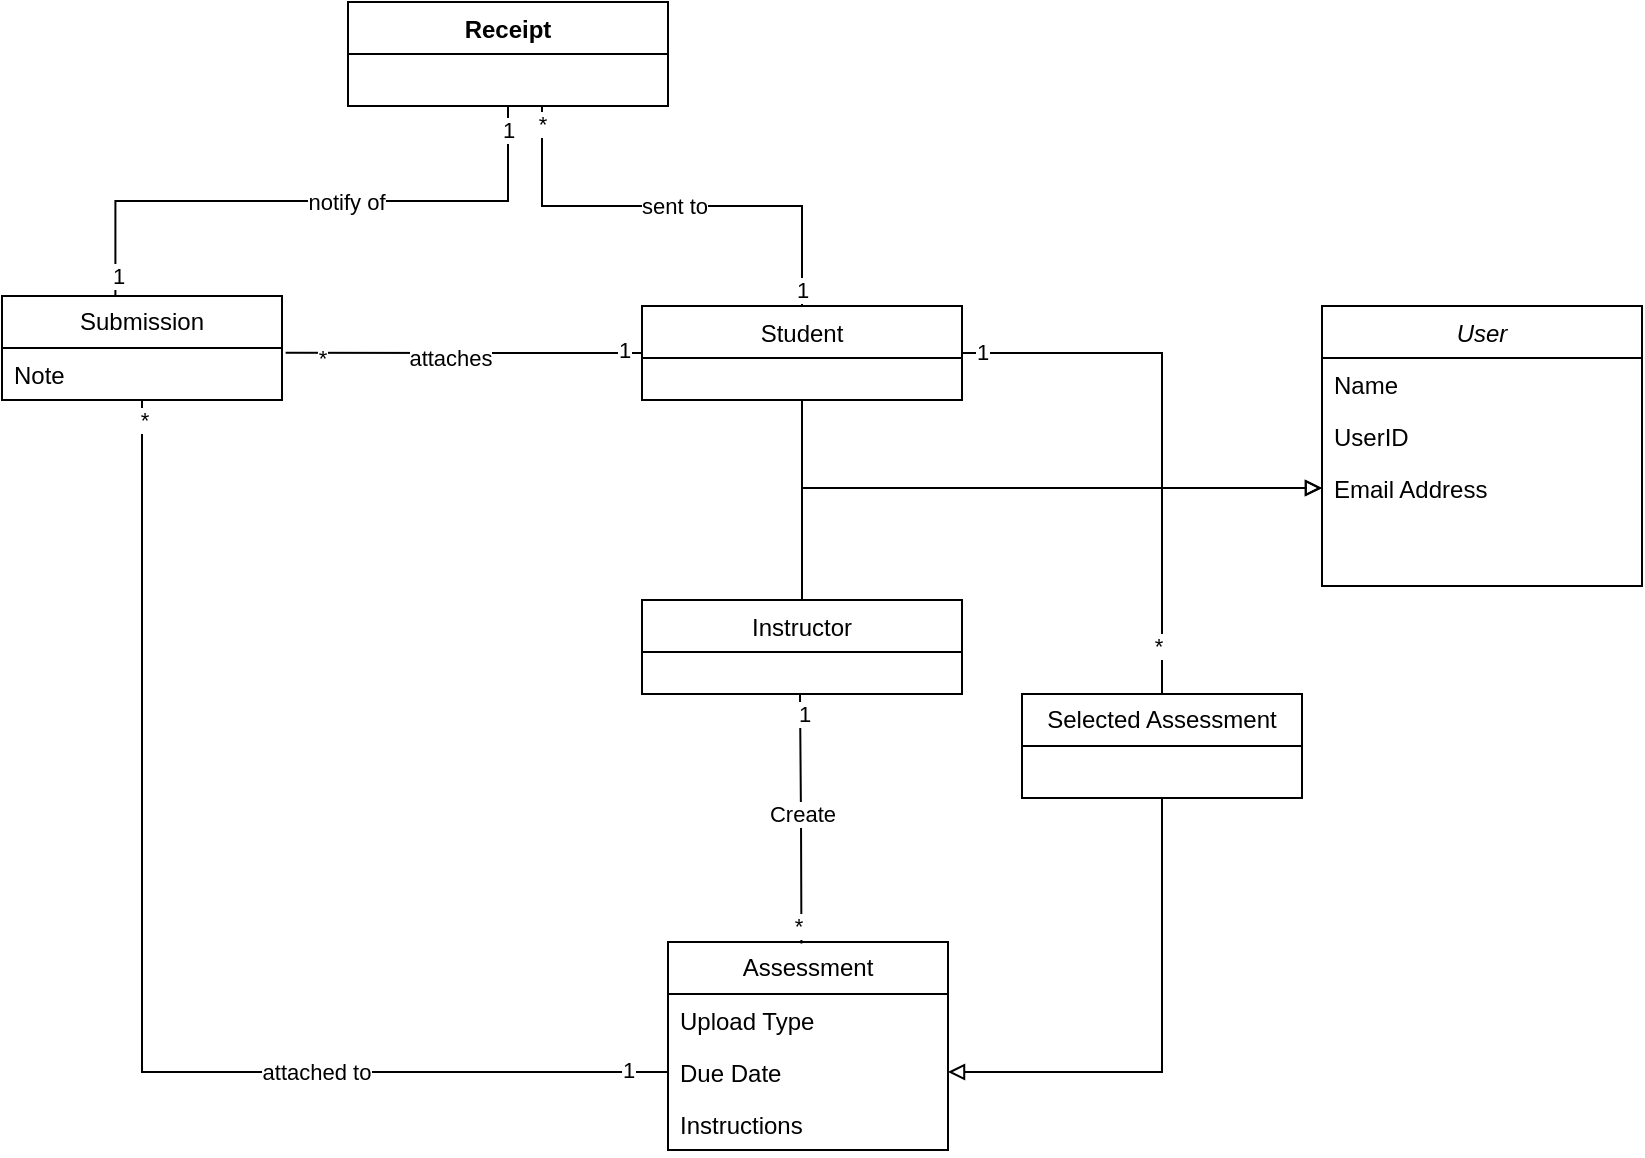<mxfile version="26.1.1">
  <diagram id="C5RBs43oDa-KdzZeNtuy" name="Page-1">
    <mxGraphModel dx="1731" dy="1768" grid="1" gridSize="10" guides="1" tooltips="1" connect="1" arrows="1" fold="1" page="1" pageScale="1" pageWidth="827" pageHeight="1169" math="0" shadow="0">
      <root>
        <mxCell id="WIyWlLk6GJQsqaUBKTNV-0" />
        <mxCell id="WIyWlLk6GJQsqaUBKTNV-1" parent="WIyWlLk6GJQsqaUBKTNV-0" />
        <mxCell id="zkfFHV4jXpPFQw0GAbJ--0" value="User" style="swimlane;fontStyle=2;align=center;verticalAlign=top;childLayout=stackLayout;horizontal=1;startSize=26;horizontalStack=0;resizeParent=1;resizeLast=0;collapsible=1;marginBottom=0;rounded=0;shadow=0;strokeWidth=1;" parent="WIyWlLk6GJQsqaUBKTNV-1" vertex="1">
          <mxGeometry x="220" y="112" width="160" height="140" as="geometry">
            <mxRectangle x="230" y="140" width="160" height="26" as="alternateBounds" />
          </mxGeometry>
        </mxCell>
        <mxCell id="zkfFHV4jXpPFQw0GAbJ--1" value="Name" style="text;align=left;verticalAlign=top;spacingLeft=4;spacingRight=4;overflow=hidden;rotatable=0;points=[[0,0.5],[1,0.5]];portConstraint=eastwest;" parent="zkfFHV4jXpPFQw0GAbJ--0" vertex="1">
          <mxGeometry y="26" width="160" height="26" as="geometry" />
        </mxCell>
        <mxCell id="zkfFHV4jXpPFQw0GAbJ--2" value="UserID" style="text;align=left;verticalAlign=top;spacingLeft=4;spacingRight=4;overflow=hidden;rotatable=0;points=[[0,0.5],[1,0.5]];portConstraint=eastwest;rounded=0;shadow=0;html=0;" parent="zkfFHV4jXpPFQw0GAbJ--0" vertex="1">
          <mxGeometry y="52" width="160" height="26" as="geometry" />
        </mxCell>
        <mxCell id="zkfFHV4jXpPFQw0GAbJ--3" value="Email Address" style="text;align=left;verticalAlign=top;spacingLeft=4;spacingRight=4;overflow=hidden;rotatable=0;points=[[0,0.5],[1,0.5]];portConstraint=eastwest;rounded=0;shadow=0;html=0;" parent="zkfFHV4jXpPFQw0GAbJ--0" vertex="1">
          <mxGeometry y="78" width="160" height="26" as="geometry" />
        </mxCell>
        <mxCell id="quXsvfCM2vCarQoenPKJ-18" style="edgeStyle=orthogonalEdgeStyle;rounded=0;orthogonalLoop=1;jettySize=auto;html=1;exitX=0.5;exitY=1;exitDx=0;exitDy=0;entryX=0;entryY=0.5;entryDx=0;entryDy=0;endArrow=block;endFill=0;" edge="1" parent="WIyWlLk6GJQsqaUBKTNV-1" source="quXsvfCM2vCarQoenPKJ-1" target="zkfFHV4jXpPFQw0GAbJ--3">
          <mxGeometry relative="1" as="geometry" />
        </mxCell>
        <mxCell id="quXsvfCM2vCarQoenPKJ-70" style="edgeStyle=orthogonalEdgeStyle;rounded=0;orthogonalLoop=1;jettySize=auto;html=1;exitX=1;exitY=0.5;exitDx=0;exitDy=0;endArrow=none;startFill=0;" edge="1" parent="WIyWlLk6GJQsqaUBKTNV-1" source="quXsvfCM2vCarQoenPKJ-1" target="quXsvfCM2vCarQoenPKJ-66">
          <mxGeometry relative="1" as="geometry" />
        </mxCell>
        <mxCell id="quXsvfCM2vCarQoenPKJ-71" value="1" style="edgeLabel;html=1;align=center;verticalAlign=middle;resizable=0;points=[];" vertex="1" connectable="0" parent="quXsvfCM2vCarQoenPKJ-70">
          <mxGeometry x="-0.931" y="1" relative="1" as="geometry">
            <mxPoint as="offset" />
          </mxGeometry>
        </mxCell>
        <mxCell id="quXsvfCM2vCarQoenPKJ-72" value="*" style="edgeLabel;html=1;align=center;verticalAlign=middle;resizable=0;points=[];" vertex="1" connectable="0" parent="quXsvfCM2vCarQoenPKJ-70">
          <mxGeometry x="0.819" y="-2" relative="1" as="geometry">
            <mxPoint as="offset" />
          </mxGeometry>
        </mxCell>
        <mxCell id="quXsvfCM2vCarQoenPKJ-1" value="Student" style="swimlane;fontStyle=0;align=center;verticalAlign=top;childLayout=stackLayout;horizontal=1;startSize=26;horizontalStack=0;resizeParent=1;resizeLast=0;collapsible=1;marginBottom=0;rounded=0;shadow=0;strokeWidth=1;" vertex="1" parent="WIyWlLk6GJQsqaUBKTNV-1">
          <mxGeometry x="-120" y="112" width="160" height="47" as="geometry">
            <mxRectangle x="550" y="140" width="160" height="26" as="alternateBounds" />
          </mxGeometry>
        </mxCell>
        <mxCell id="quXsvfCM2vCarQoenPKJ-20" style="edgeStyle=orthogonalEdgeStyle;rounded=0;orthogonalLoop=1;jettySize=auto;html=1;exitX=0.5;exitY=0;exitDx=0;exitDy=0;entryX=0;entryY=0.5;entryDx=0;entryDy=0;endArrow=block;endFill=0;" edge="1" parent="WIyWlLk6GJQsqaUBKTNV-1" source="quXsvfCM2vCarQoenPKJ-19" target="zkfFHV4jXpPFQw0GAbJ--3">
          <mxGeometry relative="1" as="geometry" />
        </mxCell>
        <mxCell id="quXsvfCM2vCarQoenPKJ-19" value="Instructor" style="swimlane;fontStyle=0;align=center;verticalAlign=top;childLayout=stackLayout;horizontal=1;startSize=26;horizontalStack=0;resizeParent=1;resizeLast=0;collapsible=1;marginBottom=0;rounded=0;shadow=0;strokeWidth=1;" vertex="1" parent="WIyWlLk6GJQsqaUBKTNV-1">
          <mxGeometry x="-120" y="259" width="160" height="47" as="geometry">
            <mxRectangle x="550" y="140" width="160" height="26" as="alternateBounds" />
          </mxGeometry>
        </mxCell>
        <mxCell id="quXsvfCM2vCarQoenPKJ-21" value="Assessment" style="swimlane;fontStyle=0;childLayout=stackLayout;horizontal=1;startSize=26;fillColor=none;horizontalStack=0;resizeParent=1;resizeParentMax=0;resizeLast=0;collapsible=1;marginBottom=0;whiteSpace=wrap;html=1;" vertex="1" parent="WIyWlLk6GJQsqaUBKTNV-1">
          <mxGeometry x="-107" y="430" width="140" height="104" as="geometry" />
        </mxCell>
        <mxCell id="quXsvfCM2vCarQoenPKJ-23" value="Upload Type" style="text;strokeColor=none;fillColor=none;align=left;verticalAlign=top;spacingLeft=4;spacingRight=4;overflow=hidden;rotatable=0;points=[[0,0.5],[1,0.5]];portConstraint=eastwest;whiteSpace=wrap;html=1;" vertex="1" parent="quXsvfCM2vCarQoenPKJ-21">
          <mxGeometry y="26" width="140" height="26" as="geometry" />
        </mxCell>
        <mxCell id="quXsvfCM2vCarQoenPKJ-24" value="Due Date" style="text;strokeColor=none;fillColor=none;align=left;verticalAlign=top;spacingLeft=4;spacingRight=4;overflow=hidden;rotatable=0;points=[[0,0.5],[1,0.5]];portConstraint=eastwest;whiteSpace=wrap;html=1;" vertex="1" parent="quXsvfCM2vCarQoenPKJ-21">
          <mxGeometry y="52" width="140" height="26" as="geometry" />
        </mxCell>
        <mxCell id="quXsvfCM2vCarQoenPKJ-30" value="Instructions" style="text;strokeColor=none;fillColor=none;align=left;verticalAlign=top;spacingLeft=4;spacingRight=4;overflow=hidden;rotatable=0;points=[[0,0.5],[1,0.5]];portConstraint=eastwest;whiteSpace=wrap;html=1;" vertex="1" parent="quXsvfCM2vCarQoenPKJ-21">
          <mxGeometry y="78" width="140" height="26" as="geometry" />
        </mxCell>
        <mxCell id="quXsvfCM2vCarQoenPKJ-33" style="edgeStyle=orthogonalEdgeStyle;rounded=0;orthogonalLoop=1;jettySize=auto;html=1;exitX=0.5;exitY=1;exitDx=0;exitDy=0;entryX=0.648;entryY=0.007;entryDx=0;entryDy=0;entryPerimeter=0;endArrow=none;startFill=0;" edge="1" parent="WIyWlLk6GJQsqaUBKTNV-1">
          <mxGeometry relative="1" as="geometry">
            <mxPoint x="-41.0" y="306.0" as="sourcePoint" />
            <mxPoint x="-40.28" y="430.728" as="targetPoint" />
          </mxGeometry>
        </mxCell>
        <mxCell id="quXsvfCM2vCarQoenPKJ-34" value="1" style="edgeLabel;html=1;align=center;verticalAlign=middle;resizable=0;points=[];" vertex="1" connectable="0" parent="quXsvfCM2vCarQoenPKJ-33">
          <mxGeometry x="-0.844" y="2" relative="1" as="geometry">
            <mxPoint as="offset" />
          </mxGeometry>
        </mxCell>
        <mxCell id="quXsvfCM2vCarQoenPKJ-35" value="*" style="edgeLabel;html=1;align=center;verticalAlign=middle;resizable=0;points=[];" vertex="1" connectable="0" parent="quXsvfCM2vCarQoenPKJ-33">
          <mxGeometry x="0.851" y="-2" relative="1" as="geometry">
            <mxPoint as="offset" />
          </mxGeometry>
        </mxCell>
        <mxCell id="quXsvfCM2vCarQoenPKJ-36" value="Create" style="edgeLabel;html=1;align=center;verticalAlign=middle;resizable=0;points=[];" vertex="1" connectable="0" parent="quXsvfCM2vCarQoenPKJ-33">
          <mxGeometry x="-0.051" relative="1" as="geometry">
            <mxPoint as="offset" />
          </mxGeometry>
        </mxCell>
        <mxCell id="quXsvfCM2vCarQoenPKJ-45" style="edgeStyle=orthogonalEdgeStyle;rounded=0;orthogonalLoop=1;jettySize=auto;html=1;exitX=0.5;exitY=1;exitDx=0;exitDy=0;entryX=0;entryY=0.5;entryDx=0;entryDy=0;endArrow=none;startFill=0;" edge="1" parent="WIyWlLk6GJQsqaUBKTNV-1" source="quXsvfCM2vCarQoenPKJ-37" target="quXsvfCM2vCarQoenPKJ-24">
          <mxGeometry relative="1" as="geometry" />
        </mxCell>
        <mxCell id="quXsvfCM2vCarQoenPKJ-46" value="*" style="edgeLabel;html=1;align=center;verticalAlign=middle;resizable=0;points=[];" vertex="1" connectable="0" parent="quXsvfCM2vCarQoenPKJ-45">
          <mxGeometry x="-0.966" y="1" relative="1" as="geometry">
            <mxPoint as="offset" />
          </mxGeometry>
        </mxCell>
        <mxCell id="quXsvfCM2vCarQoenPKJ-48" value="1" style="edgeLabel;html=1;align=center;verticalAlign=middle;resizable=0;points=[];" vertex="1" connectable="0" parent="quXsvfCM2vCarQoenPKJ-45">
          <mxGeometry x="0.931" y="1" relative="1" as="geometry">
            <mxPoint as="offset" />
          </mxGeometry>
        </mxCell>
        <mxCell id="quXsvfCM2vCarQoenPKJ-49" value="attached to" style="edgeLabel;html=1;align=center;verticalAlign=middle;resizable=0;points=[];" vertex="1" connectable="0" parent="quXsvfCM2vCarQoenPKJ-45">
          <mxGeometry x="0.411" relative="1" as="geometry">
            <mxPoint as="offset" />
          </mxGeometry>
        </mxCell>
        <mxCell id="quXsvfCM2vCarQoenPKJ-37" value="Submission " style="swimlane;fontStyle=0;childLayout=stackLayout;horizontal=1;startSize=26;fillColor=none;horizontalStack=0;resizeParent=1;resizeParentMax=0;resizeLast=0;collapsible=1;marginBottom=0;whiteSpace=wrap;html=1;" vertex="1" parent="WIyWlLk6GJQsqaUBKTNV-1">
          <mxGeometry x="-440" y="107" width="140" height="52" as="geometry" />
        </mxCell>
        <mxCell id="quXsvfCM2vCarQoenPKJ-38" value="Note" style="text;strokeColor=none;fillColor=none;align=left;verticalAlign=top;spacingLeft=4;spacingRight=4;overflow=hidden;rotatable=0;points=[[0,0.5],[1,0.5]];portConstraint=eastwest;whiteSpace=wrap;html=1;" vertex="1" parent="quXsvfCM2vCarQoenPKJ-37">
          <mxGeometry y="26" width="140" height="26" as="geometry" />
        </mxCell>
        <mxCell id="quXsvfCM2vCarQoenPKJ-41" style="edgeStyle=orthogonalEdgeStyle;rounded=0;orthogonalLoop=1;jettySize=auto;html=1;exitX=0;exitY=0.5;exitDx=0;exitDy=0;entryX=1.013;entryY=0.09;entryDx=0;entryDy=0;entryPerimeter=0;endArrow=none;startFill=0;" edge="1" parent="WIyWlLk6GJQsqaUBKTNV-1" source="quXsvfCM2vCarQoenPKJ-1" target="quXsvfCM2vCarQoenPKJ-38">
          <mxGeometry relative="1" as="geometry" />
        </mxCell>
        <mxCell id="quXsvfCM2vCarQoenPKJ-42" value="1" style="edgeLabel;html=1;align=center;verticalAlign=middle;resizable=0;points=[];" vertex="1" connectable="0" parent="quXsvfCM2vCarQoenPKJ-41">
          <mxGeometry x="-0.899" y="-2" relative="1" as="geometry">
            <mxPoint as="offset" />
          </mxGeometry>
        </mxCell>
        <mxCell id="quXsvfCM2vCarQoenPKJ-43" value="*" style="edgeLabel;html=1;align=center;verticalAlign=middle;resizable=0;points=[];" vertex="1" connectable="0" parent="quXsvfCM2vCarQoenPKJ-41">
          <mxGeometry x="0.81" y="2" relative="1" as="geometry">
            <mxPoint x="1" as="offset" />
          </mxGeometry>
        </mxCell>
        <mxCell id="quXsvfCM2vCarQoenPKJ-44" value="attaches" style="edgeLabel;html=1;align=center;verticalAlign=middle;resizable=0;points=[];" vertex="1" connectable="0" parent="quXsvfCM2vCarQoenPKJ-41">
          <mxGeometry x="0.081" y="2" relative="1" as="geometry">
            <mxPoint as="offset" />
          </mxGeometry>
        </mxCell>
        <mxCell id="quXsvfCM2vCarQoenPKJ-54" style="edgeStyle=orthogonalEdgeStyle;rounded=0;orthogonalLoop=1;jettySize=auto;html=1;exitX=0.5;exitY=1;exitDx=0;exitDy=0;entryX=0.5;entryY=0;entryDx=0;entryDy=0;endArrow=none;startFill=0;" edge="1" parent="WIyWlLk6GJQsqaUBKTNV-1" source="quXsvfCM2vCarQoenPKJ-50" target="quXsvfCM2vCarQoenPKJ-1">
          <mxGeometry relative="1" as="geometry">
            <Array as="points">
              <mxPoint x="-170" y="12" />
              <mxPoint x="-170" y="62" />
              <mxPoint x="-40" y="62" />
            </Array>
          </mxGeometry>
        </mxCell>
        <mxCell id="quXsvfCM2vCarQoenPKJ-55" value="sent to" style="edgeLabel;html=1;align=center;verticalAlign=middle;resizable=0;points=[];" vertex="1" connectable="0" parent="quXsvfCM2vCarQoenPKJ-54">
          <mxGeometry x="0.072" relative="1" as="geometry">
            <mxPoint as="offset" />
          </mxGeometry>
        </mxCell>
        <mxCell id="quXsvfCM2vCarQoenPKJ-56" value="1" style="edgeLabel;html=1;align=center;verticalAlign=middle;resizable=0;points=[];" vertex="1" connectable="0" parent="quXsvfCM2vCarQoenPKJ-54">
          <mxGeometry x="0.934" relative="1" as="geometry">
            <mxPoint as="offset" />
          </mxGeometry>
        </mxCell>
        <mxCell id="quXsvfCM2vCarQoenPKJ-58" value="*" style="edgeLabel;html=1;align=center;verticalAlign=middle;resizable=0;points=[];" vertex="1" connectable="0" parent="quXsvfCM2vCarQoenPKJ-54">
          <mxGeometry x="-0.791" relative="1" as="geometry">
            <mxPoint as="offset" />
          </mxGeometry>
        </mxCell>
        <mxCell id="quXsvfCM2vCarQoenPKJ-50" value="Receipt" style="swimlane;fontStyle=1;align=center;verticalAlign=top;childLayout=stackLayout;horizontal=1;startSize=26;horizontalStack=0;resizeParent=1;resizeParentMax=0;resizeLast=0;collapsible=1;marginBottom=0;whiteSpace=wrap;html=1;" vertex="1" parent="WIyWlLk6GJQsqaUBKTNV-1">
          <mxGeometry x="-267" y="-40" width="160" height="52" as="geometry" />
        </mxCell>
        <mxCell id="quXsvfCM2vCarQoenPKJ-59" style="edgeStyle=orthogonalEdgeStyle;rounded=0;orthogonalLoop=1;jettySize=auto;html=1;exitX=0.5;exitY=1;exitDx=0;exitDy=0;entryX=0.405;entryY=0.002;entryDx=0;entryDy=0;entryPerimeter=0;endArrow=none;startFill=0;" edge="1" parent="WIyWlLk6GJQsqaUBKTNV-1" source="quXsvfCM2vCarQoenPKJ-50" target="quXsvfCM2vCarQoenPKJ-37">
          <mxGeometry relative="1" as="geometry" />
        </mxCell>
        <mxCell id="quXsvfCM2vCarQoenPKJ-60" value="notify of" style="edgeLabel;html=1;align=center;verticalAlign=middle;resizable=0;points=[];" vertex="1" connectable="0" parent="quXsvfCM2vCarQoenPKJ-59">
          <mxGeometry x="-0.116" relative="1" as="geometry">
            <mxPoint as="offset" />
          </mxGeometry>
        </mxCell>
        <mxCell id="quXsvfCM2vCarQoenPKJ-61" value="1" style="edgeLabel;html=1;align=center;verticalAlign=middle;resizable=0;points=[];" vertex="1" connectable="0" parent="quXsvfCM2vCarQoenPKJ-59">
          <mxGeometry x="0.932" y="1" relative="1" as="geometry">
            <mxPoint as="offset" />
          </mxGeometry>
        </mxCell>
        <mxCell id="quXsvfCM2vCarQoenPKJ-62" value="1" style="edgeLabel;html=1;align=center;verticalAlign=middle;resizable=0;points=[];" vertex="1" connectable="0" parent="quXsvfCM2vCarQoenPKJ-59">
          <mxGeometry x="-0.922" relative="1" as="geometry">
            <mxPoint as="offset" />
          </mxGeometry>
        </mxCell>
        <mxCell id="quXsvfCM2vCarQoenPKJ-74" style="edgeStyle=orthogonalEdgeStyle;rounded=0;orthogonalLoop=1;jettySize=auto;html=1;exitX=0.5;exitY=1;exitDx=0;exitDy=0;entryX=1;entryY=0.5;entryDx=0;entryDy=0;endArrow=block;endFill=0;" edge="1" parent="WIyWlLk6GJQsqaUBKTNV-1" source="quXsvfCM2vCarQoenPKJ-66" target="quXsvfCM2vCarQoenPKJ-24">
          <mxGeometry relative="1" as="geometry" />
        </mxCell>
        <mxCell id="quXsvfCM2vCarQoenPKJ-66" value="Selected Assessment" style="swimlane;fontStyle=0;childLayout=stackLayout;horizontal=1;startSize=26;fillColor=none;horizontalStack=0;resizeParent=1;resizeParentMax=0;resizeLast=0;collapsible=1;marginBottom=0;whiteSpace=wrap;html=1;" vertex="1" parent="WIyWlLk6GJQsqaUBKTNV-1">
          <mxGeometry x="70" y="306" width="140" height="52" as="geometry" />
        </mxCell>
      </root>
    </mxGraphModel>
  </diagram>
</mxfile>
